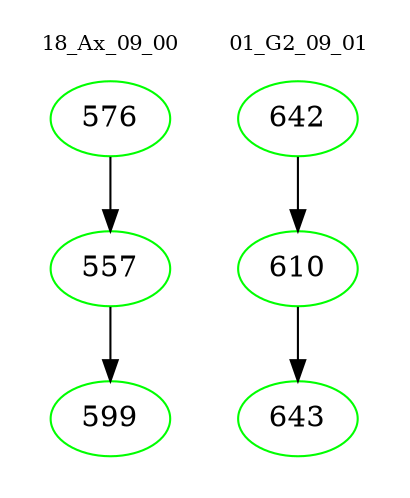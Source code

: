 digraph{
subgraph cluster_0 {
color = white
label = "18_Ax_09_00";
fontsize=10;
T0_576 [label="576", color="green"]
T0_576 -> T0_557 [color="black"]
T0_557 [label="557", color="green"]
T0_557 -> T0_599 [color="black"]
T0_599 [label="599", color="green"]
}
subgraph cluster_1 {
color = white
label = "01_G2_09_01";
fontsize=10;
T1_642 [label="642", color="green"]
T1_642 -> T1_610 [color="black"]
T1_610 [label="610", color="green"]
T1_610 -> T1_643 [color="black"]
T1_643 [label="643", color="green"]
}
}
